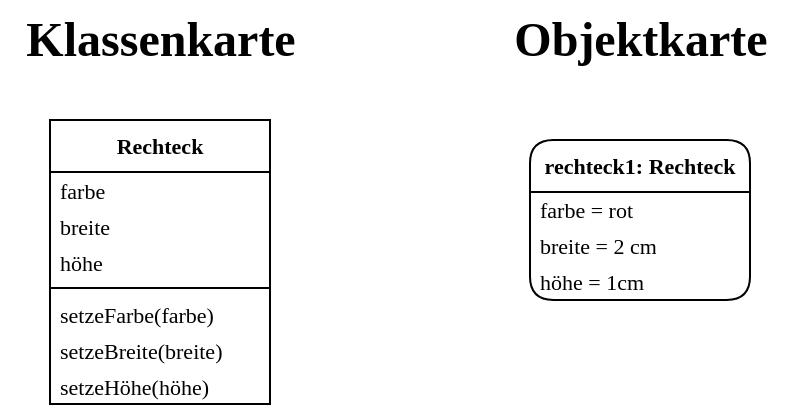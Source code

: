 <mxfile>
    <diagram id="Q8ZCVBfkGdzVq4fk389N" name="Page-1">
        <mxGraphModel dx="911" dy="953" grid="1" gridSize="10" guides="1" tooltips="1" connect="1" arrows="1" fold="1" page="1" pageScale="1" pageWidth="827" pageHeight="1169" math="1" shadow="0">
            <root>
                <mxCell id="0"/>
                <mxCell id="1" parent="0"/>
                <mxCell id="HZuPbUrIGUnnCWuKZM22-23" value="Rechteck" style="swimlane;fontStyle=1;align=center;verticalAlign=top;childLayout=stackLayout;horizontal=1;startSize=26;horizontalStack=0;resizeParent=1;resizeParentMax=0;resizeLast=0;collapsible=1;marginBottom=0;fontFamily=Alegreya;fontSize=11;rounded=0;gradientColor=none;swimlaneFillColor=none;" parent="1" vertex="1">
                    <mxGeometry x="90" y="70" width="110" height="142" as="geometry">
                        <mxRectangle x="480" y="560" width="80" height="30" as="alternateBounds"/>
                    </mxGeometry>
                </mxCell>
                <mxCell id="HZuPbUrIGUnnCWuKZM22-36" value="farbe" style="text;strokeColor=none;fillColor=none;align=left;verticalAlign=middle;spacingLeft=3;spacingRight=4;overflow=hidden;rotatable=0;points=[[0,0.5],[1,0.5]];portConstraint=eastwest;fontFamily=Alegreya;fontSize=11;" parent="HZuPbUrIGUnnCWuKZM22-23" vertex="1">
                    <mxGeometry y="26" width="110" height="18" as="geometry"/>
                </mxCell>
                <mxCell id="HZuPbUrIGUnnCWuKZM22-37" value="breite" style="text;strokeColor=none;fillColor=none;align=left;verticalAlign=middle;spacingLeft=3;spacingRight=4;overflow=hidden;rotatable=0;points=[[0,0.5],[1,0.5]];portConstraint=eastwest;fontFamily=Alegreya;fontSize=11;" parent="HZuPbUrIGUnnCWuKZM22-23" vertex="1">
                    <mxGeometry y="44" width="110" height="18" as="geometry"/>
                </mxCell>
                <mxCell id="21" value="höhe" style="text;strokeColor=none;fillColor=none;align=left;verticalAlign=middle;spacingLeft=3;spacingRight=4;overflow=hidden;rotatable=0;points=[[0,0.5],[1,0.5]];portConstraint=eastwest;fontFamily=Alegreya;fontSize=11;" parent="HZuPbUrIGUnnCWuKZM22-23" vertex="1">
                    <mxGeometry y="62" width="110" height="18" as="geometry"/>
                </mxCell>
                <mxCell id="HZuPbUrIGUnnCWuKZM22-25" value="" style="line;strokeWidth=1;fillColor=none;align=left;verticalAlign=middle;spacingTop=-1;spacingLeft=3;spacingRight=3;rotatable=0;labelPosition=right;points=[];portConstraint=eastwest;strokeColor=inherit;fontFamily=Alegreya;fontSize=11;" parent="HZuPbUrIGUnnCWuKZM22-23" vertex="1">
                    <mxGeometry y="80" width="110" height="8" as="geometry"/>
                </mxCell>
                <mxCell id="22" value="setzeFarbe(farbe)" style="text;strokeColor=none;fillColor=none;align=left;verticalAlign=middle;spacingLeft=3;spacingRight=4;overflow=hidden;rotatable=0;points=[[0,0.5],[1,0.5]];portConstraint=eastwest;fontFamily=Alegreya;fontSize=11;" parent="HZuPbUrIGUnnCWuKZM22-23" vertex="1">
                    <mxGeometry y="88" width="110" height="18" as="geometry"/>
                </mxCell>
                <mxCell id="23" value="setzeBreite(breite)" style="text;strokeColor=none;fillColor=none;align=left;verticalAlign=middle;spacingLeft=3;spacingRight=4;overflow=hidden;rotatable=0;points=[[0,0.5],[1,0.5]];portConstraint=eastwest;fontFamily=Alegreya;fontSize=11;" parent="HZuPbUrIGUnnCWuKZM22-23" vertex="1">
                    <mxGeometry y="106" width="110" height="18" as="geometry"/>
                </mxCell>
                <mxCell id="24" value="setzeHöhe(höhe)" style="text;strokeColor=none;fillColor=none;align=left;verticalAlign=middle;spacingLeft=3;spacingRight=4;overflow=hidden;rotatable=0;points=[[0,0.5],[1,0.5]];portConstraint=eastwest;fontFamily=Alegreya;fontSize=11;" parent="HZuPbUrIGUnnCWuKZM22-23" vertex="1">
                    <mxGeometry y="124" width="110" height="18" as="geometry"/>
                </mxCell>
                <mxCell id="HZuPbUrIGUnnCWuKZM22-52" value="rechteck1: Rechteck" style="swimlane;fontStyle=1;align=center;verticalAlign=top;childLayout=stackLayout;horizontal=1;startSize=26;horizontalStack=0;resizeParent=1;resizeParentMax=0;resizeLast=0;collapsible=1;marginBottom=0;fontFamily=Alegreya;fontSize=11;rounded=1;perimeterSpacing=0;" parent="1" vertex="1">
                    <mxGeometry x="330" y="80" width="110" height="80" as="geometry">
                        <mxRectangle x="850" y="510" width="80" height="30" as="alternateBounds"/>
                    </mxGeometry>
                </mxCell>
                <mxCell id="HZuPbUrIGUnnCWuKZM22-58" value="farbe = rot" style="text;strokeColor=none;fillColor=none;align=left;verticalAlign=middle;spacingLeft=3;spacingRight=4;overflow=hidden;rotatable=0;points=[[0,0.5],[1,0.5]];portConstraint=eastwest;fontFamily=Alegreya;fontSize=11;fontStyle=0;html=1;imageWidth=24;imageHeight=24;comic=0;imageAspect=0;" parent="HZuPbUrIGUnnCWuKZM22-52" vertex="1">
                    <mxGeometry y="26" width="110" height="18" as="geometry"/>
                </mxCell>
                <mxCell id="HZuPbUrIGUnnCWuKZM22-59" value="breite = 2 cm" style="text;strokeColor=none;fillColor=none;align=left;verticalAlign=middle;spacingLeft=3;spacingRight=4;overflow=hidden;rotatable=0;points=[[0,0.5],[1,0.5]];portConstraint=eastwest;fontFamily=Alegreya;fontSize=11;fontStyle=0;html=1;imageWidth=24;imageHeight=24;comic=0;imageAspect=0;" parent="HZuPbUrIGUnnCWuKZM22-52" vertex="1">
                    <mxGeometry y="44" width="110" height="18" as="geometry"/>
                </mxCell>
                <mxCell id="HZuPbUrIGUnnCWuKZM22-60" value="höhe = 1cm" style="text;strokeColor=none;fillColor=none;align=left;verticalAlign=middle;spacingLeft=3;spacingRight=4;overflow=hidden;rotatable=0;points=[[0,0.5],[1,0.5]];portConstraint=eastwest;fontFamily=Alegreya;fontSize=11;fontStyle=0;html=1;imageWidth=24;imageHeight=24;comic=0;imageAspect=0;" parent="HZuPbUrIGUnnCWuKZM22-52" vertex="1">
                    <mxGeometry y="62" width="110" height="18" as="geometry"/>
                </mxCell>
                <mxCell id="25" value="&lt;font face=&quot;Alegreya Sans&quot;&gt;Klassenkarte&lt;/font&gt;" style="text;strokeColor=none;fillColor=none;html=1;fontSize=24;fontStyle=1;verticalAlign=middle;align=center;" vertex="1" parent="1">
                    <mxGeometry x="65" y="10" width="160" height="40" as="geometry"/>
                </mxCell>
                <mxCell id="26" value="&lt;font face=&quot;Alegreya Sans&quot;&gt;Objektkarte&lt;/font&gt;" style="text;strokeColor=none;fillColor=none;html=1;fontSize=24;fontStyle=1;verticalAlign=middle;align=center;" vertex="1" parent="1">
                    <mxGeometry x="305" y="10" width="160" height="40" as="geometry"/>
                </mxCell>
            </root>
        </mxGraphModel>
    </diagram>
</mxfile>

